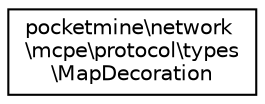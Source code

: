digraph "Graphical Class Hierarchy"
{
 // INTERACTIVE_SVG=YES
 // LATEX_PDF_SIZE
  edge [fontname="Helvetica",fontsize="10",labelfontname="Helvetica",labelfontsize="10"];
  node [fontname="Helvetica",fontsize="10",shape=record];
  rankdir="LR";
  Node0 [label="pocketmine\\network\l\\mcpe\\protocol\\types\l\\MapDecoration",height=0.2,width=0.4,color="black", fillcolor="white", style="filled",URL="$de/dd8/classpocketmine_1_1network_1_1mcpe_1_1protocol_1_1types_1_1_map_decoration.html",tooltip=" "];
}

